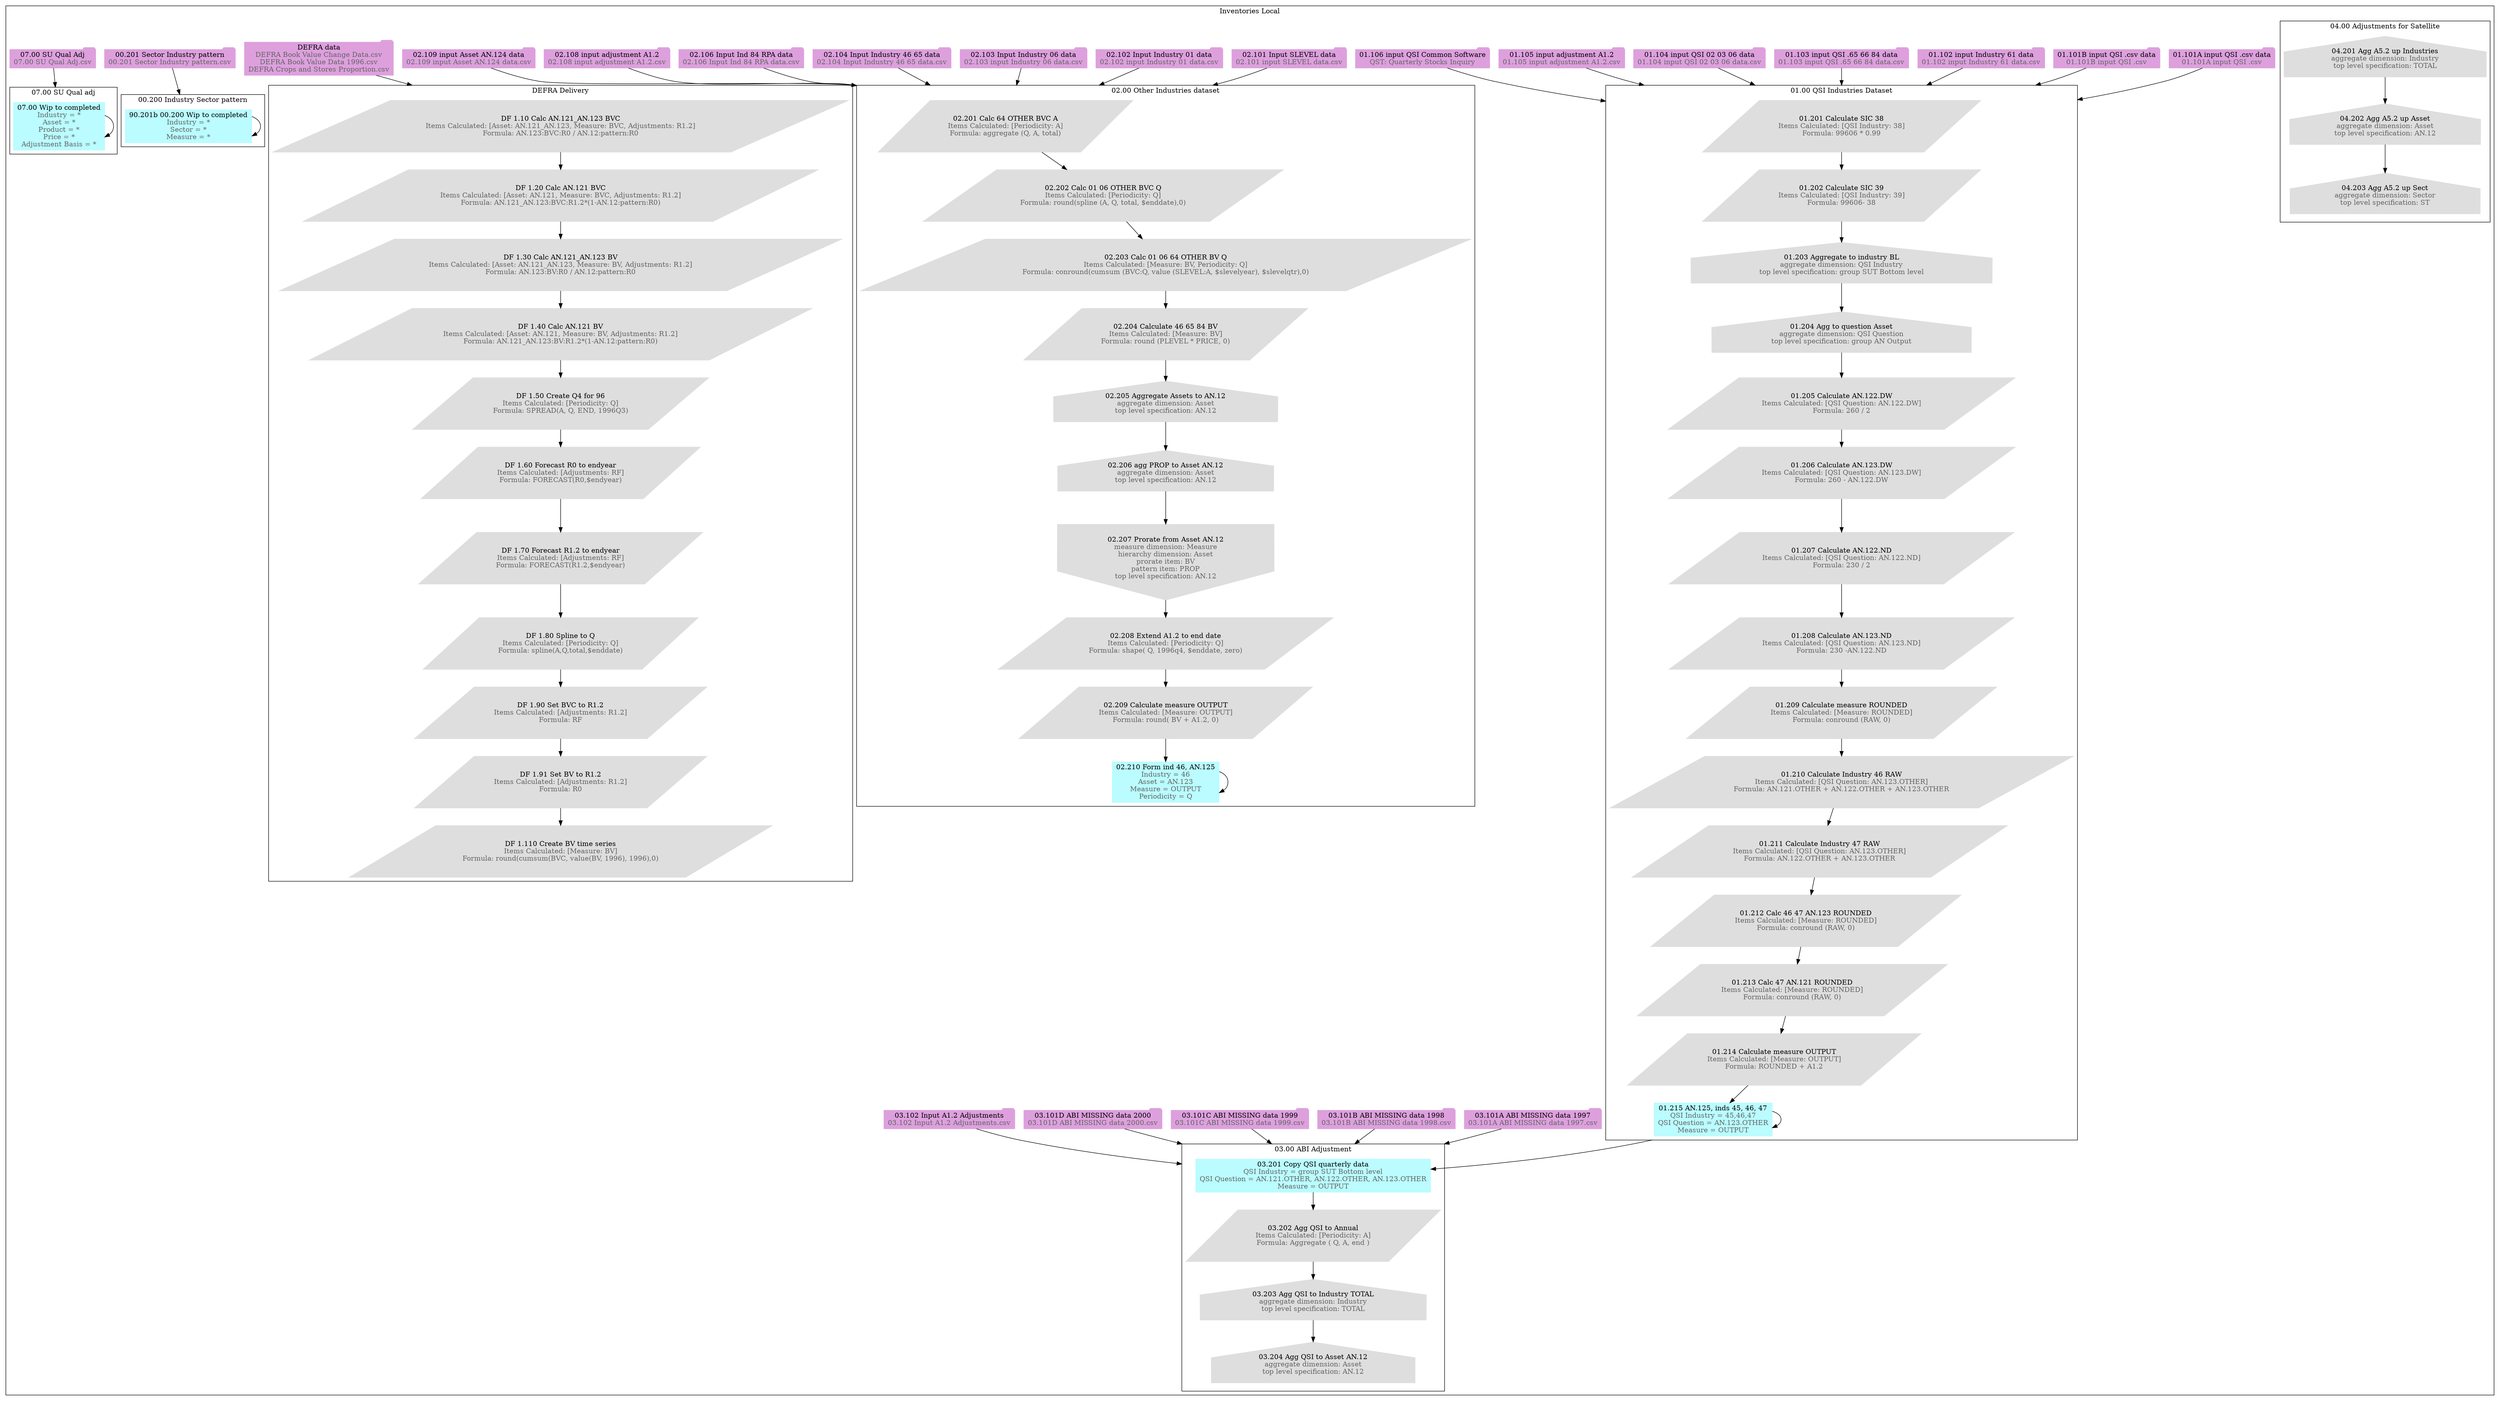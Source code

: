 digraph "Inventories Local" {
	compound=true
	subgraph cluster_8a45983ddd324ffeadcb190e142326ce {
		label="Inventories Local"
		3 [label=<01.101A input QSI .csv data<font color='#636363'><br/>01.101A input QSI .csv</font>> color=plum shape=folder style=filled]
		4 [label=<01.101B input QSI .csv data<font color='#636363'><br/>01.101B input QSI .csv</font>> color=plum shape=folder style=filled]
		5 [label=<01.102 input Industry 61 data<font color='#636363'><br/>01.102 input Industry 61 data.csv</font>> color=plum shape=folder style=filled]
		6 [label=<01.103 input QSI .65 66 84 data<font color='#636363'><br/>01.103 input QSI .65 66 84 data.csv</font>> color=plum shape=folder style=filled]
		7 [label=<01.104 input QSI 02 03 06 data<font color='#636363'><br/>01.104 input QSI 02 03 06 data.csv</font>> color=plum shape=folder style=filled]
		8 [label=<01.105 input adjustment A1.2<font color='#636363'><br/>01.105 input adjustment A1.2.csv</font>> color=plum shape=folder style=filled]
		9 [label=<01.106 input QSI Common Software<font color='#636363'><br/>QST: Quarterly Stocks Inquiry</font>> color=plum shape=folder style=filled]
		29 [label=<02.101 Input SLEVEL data<font color='#636363'><br/>02.101 input SLEVEL data.csv</font>> color=plum shape=folder style=filled]
		30 [label=<02.102 Input Industry 01 data<font color='#636363'><br/>02.102 input Industry 01 data.csv</font>> color=plum shape=folder style=filled]
		31 [label=<02.103 Input Industry 06 data<font color='#636363'><br/>02.103 input Industry 06 data.csv</font>> color=plum shape=folder style=filled]
		32 [label=<02.104 Input Industry 46 65 data<font color='#636363'><br/>02.104 Input Industry 46 65 data.csv</font>> color=plum shape=folder style=filled]
		33 [label=<02.106 Input Ind 84 RPA data<font color='#636363'><br/>02.106 Input Ind 84 RPA data.csv</font>> color=plum shape=folder style=filled]
		34 [label=<02.108 input adjustment A1.2<font color='#636363'><br/>02.108 input adjustment A1.2.csv</font>> color=plum shape=folder style=filled]
		35 [label=<02.109 input Asset AN.124 data<font color='#636363'><br/>02.109 input Asset AN.124 data.csv</font>> color=plum shape=folder style=filled]
		49 [label=<03.101A ABI MISSING data 1997<font color='#636363'><br/>03.101A ABI MISSING data 1997.csv</font>> color=plum shape=folder style=filled]
		50 [label=<03.101B ABI MISSING data 1998<font color='#636363'><br/>03.101B ABI MISSING data 1998.csv</font>> color=plum shape=folder style=filled]
		51 [label=<03.101C ABI MISSING data 1999<font color='#636363'><br/>03.101C ABI MISSING data 1999.csv</font>> color=plum shape=folder style=filled]
		52 [label=<03.101D ABI MISSING data 2000<font color='#636363'><br/>03.101D ABI MISSING data 2000.csv</font>> color=plum shape=folder style=filled]
		53 [label=<03.102 Input A1.2 Adjustments<font color='#636363'><br/>03.102 Input A1.2 Adjustments.csv</font>> color=plum shape=folder style=filled]
		64 [label=<DEFRA data<font color='#636363'><br/>DEFRA Book Value Change Data.csv<br/>DEFRA Book Value Data 1996.csv<br/>DEFRA Crops and Stores Proportion.csv</font>> color=plum shape=folder style=filled]
		77 [label=<00.201 Sector Industry pattern<font color='#636363'><br/>00.201 Sector Industry pattern.csv</font>> color=plum shape=folder style=filled]
		80 [label=<07.00 SU Qual Adj<font color='#636363'><br/>07.00 SU Qual Adj.csv</font>> color=plum shape=folder style=filled]
	}
	subgraph cluster_8a45983ddd324ffeadcb190e142326ce {
		label="Inventories Local"
		subgraph cluster_1f8d166f831443e185de6b24668b5398 {
			label="01.00 QSI Industries Dataset"
			11 [label=<01.201 Calculate SIC 38<font color='#636363'><br/>Items Calculated: [QSI Industry: 38]<br/>Formula: 99606 * 0.99</font>> color="#dedede" shape=parallelogram style=filled]
			12 [label=<01.202 Calculate SIC 39<font color='#636363'><br/>Items Calculated: [QSI Industry: 39]<br/>Formula: 99606- 38</font>> color="#dedede" shape=parallelogram style=filled]
			13 [label=<01.203 Aggregate to industry BL<font color='#636363'><br/>aggregate dimension: QSI Industry<br/>top level specification: group SUT Bottom level</font>> color="#dedede" shape=house style=filled]
			14 [label=<01.204 Agg to question Asset<font color='#636363'><br/>aggregate dimension: QSI Question<br/>top level specification: group AN Output</font>> color="#dedede" shape=house style=filled]
			15 [label=<01.205 Calculate AN.122.DW<font color='#636363'><br/>Items Calculated: [QSI Question: AN.122.DW]<br/>Formula: 260 / 2</font>> color="#dedede" shape=parallelogram style=filled]
			16 [label=<01.206 Calculate AN.123.DW<font color='#636363'><br/>Items Calculated: [QSI Question: AN.123.DW]<br/>Formula: 260 - AN.122.DW</font>> color="#dedede" shape=parallelogram style=filled]
			17 [label=<01.207 Calculate AN.122.ND<font color='#636363'><br/>Items Calculated: [QSI Question: AN.122.ND]<br/>Formula: 230 / 2</font>> color="#dedede" shape=parallelogram style=filled]
			18 [label=<01.208 Calculate AN.123.ND<font color='#636363'><br/>Items Calculated: [QSI Question: AN.123.ND]<br/>Formula: 230 -AN.122.ND</font>> color="#dedede" shape=parallelogram style=filled]
			19 [label=<01.209 Calculate measure ROUNDED<font color='#636363'><br/>Items Calculated: [Measure: ROUNDED]<br/>Formula: conround (RAW, 0)</font>> color="#dedede" shape=parallelogram style=filled]
			20 [label=<01.210 Calculate Industry 46 RAW<font color='#636363'><br/>Items Calculated: [QSI Question: AN.123.OTHER]<br/>Formula: AN.121.OTHER + AN.122.OTHER + AN.123.OTHER</font>> color="#dedede" shape=parallelogram style=filled]
			21 [label=<01.211 Calculate Industry 47 RAW<font color='#636363'><br/>Items Calculated: [QSI Question: AN.123.OTHER]<br/>Formula: AN.122.OTHER + AN.123.OTHER</font>> color="#dedede" shape=parallelogram style=filled]
			22 [label=<01.212 Calc 46 47 AN.123 ROUNDED<font color='#636363'><br/>Items Calculated: [Measure: ROUNDED]<br/>Formula: conround (RAW, 0)</font>> color="#dedede" shape=parallelogram style=filled]
			23 [label=<01.213 Calc 47 AN.121 ROUNDED<font color='#636363'><br/>Items Calculated: [Measure: ROUNDED]<br/>Formula: conround (RAW, 0)</font>> color="#dedede" shape=parallelogram style=filled]
			24 [label=<01.214 Calculate measure OUTPUT<font color='#636363'><br/>Items Calculated: [Measure: OUTPUT]<br/>Formula: ROUNDED + A1.2</font>> color="#dedede" shape=parallelogram style=filled]
			25 [label=<01.215 AN.125, inds 45, 46, 47<font color='#636363'><br/>QSI Industry = 45,46,47<br/>QSI Question = AN.123.OTHER<br/>Measure = OUTPUT</font>> color="#bafcff" shape=box style=filled]
		}
	}
	subgraph cluster_8a45983ddd324ffeadcb190e142326ce {
		label="Inventories Local"
		subgraph cluster_2468cfab5f094cbda82db8de627cda8b {
			label="02.00 Other Industries dataset"
			37 [label=<02.201 Calc 64 OTHER BVC A<font color='#636363'><br/>Items Calculated: [Periodicity: A]<br/>Formula: aggregate (Q, A, total)</font>> color="#dedede" shape=parallelogram style=filled]
			38 [label=<02.202 Calc 01 06 OTHER BVC Q<font color='#636363'><br/>Items Calculated: [Periodicity: Q]<br/>Formula: round(spline (A, Q, total, $enddate),0)</font>> color="#dedede" shape=parallelogram style=filled]
			39 [label=<02.203 Calc 01 06 64 OTHER BV Q<font color='#636363'><br/>Items Calculated: [Measure: BV, Periodicity: Q]<br/>Formula: conround(cumsum (BVC:Q, value (SLEVEL:A, $slevelyear), $slevelqtr),0)</font>> color="#dedede" shape=parallelogram style=filled]
			40 [label=<02.204 Calculate 46 65 84 BV<font color='#636363'><br/>Items Calculated: [Measure: BV]<br/>Formula: round (PLEVEL * PRICE, 0)</font>> color="#dedede" shape=parallelogram style=filled]
			41 [label=<02.205 Aggregate Assets to AN.12<font color='#636363'><br/>aggregate dimension: Asset<br/>top level specification: AN.12</font>> color="#dedede" shape=house style=filled]
			42 [label=<02.206 agg PROP to Asset AN.12<font color='#636363'><br/>aggregate dimension: Asset<br/>top level specification: AN.12</font>> color="#dedede" shape=house style=filled]
			43 [label=<02.207 Prorate from Asset AN.12<font color='#636363'><br/>measure dimension: Measure<br/>hierarchy dimension: Asset<br/>prorate item: BV<br/>pattern item: PROP<br/>top level specification: AN.12</font>> color="#dedede" shape=invhouse style=filled]
			44 [label=<02.208 Extend A1.2 to end date<font color='#636363'><br/>Items Calculated: [Periodicity: Q]<br/>Formula: shape( Q, 1996q4, $enddate, zero)</font>> color="#dedede" shape=parallelogram style=filled]
			45 [label=<02.209 Calculate measure OUTPUT<font color='#636363'><br/>Items Calculated: [Measure: OUTPUT]<br/>Formula: round( BV + A1.2, 0)</font>> color="#dedede" shape=parallelogram style=filled]
			46 [label=<02.210 Form ind 46, AN.125<font color='#636363'><br/>Industry = 46<br/>Asset = AN.123<br/>Measure = OUTPUT<br/>Periodicity = Q</font>> color="#bafcff" shape=box style=filled]
		}
	}
	subgraph cluster_8a45983ddd324ffeadcb190e142326ce {
		label="Inventories Local"
		subgraph cluster_dbdd42be9d09420cb7eb6a85b263e8e0 {
			label="03.00 ABI Adjustment"
			54 [label=<03.201 Copy QSI quarterly data<font color='#636363'><br/>QSI Industry = group SUT Bottom level<br/>QSI Question = AN.121.OTHER, AN.122.OTHER, AN.123.OTHER<br/>Measure = OUTPUT</font>> color="#bafcff" shape=box style=filled]
			55 [label=<03.202 Agg QSI to Annual<font color='#636363'><br/>Items Calculated: [Periodicity: A]<br/>Formula: Aggregate ( Q, A, end )</font>> color="#dedede" shape=parallelogram style=filled]
			56 [label=<03.203 Agg QSI to Industry TOTAL<font color='#636363'><br/>aggregate dimension: Industry<br/>top level specification: TOTAL</font>> color="#dedede" shape=house style=filled]
			57 [label=<03.204 Agg QSI to Asset AN.12<font color='#636363'><br/>aggregate dimension: Asset<br/>top level specification: AN.12</font>> color="#dedede" shape=house style=filled]
		}
	}
	subgraph cluster_8a45983ddd324ffeadcb190e142326ce {
		label="Inventories Local"
		subgraph cluster_fd47f94a4bf44680b4b42b85ed52d658 {
			label="04.00 Adjustments for Satellite"
			60 [label=<04.201 Agg A5.2 up Industries<font color='#636363'><br/>aggregate dimension: Industry<br/>top level specification: TOTAL</font>> color="#dedede" shape=house style=filled]
			61 [label=<04.202 Agg A5.2 up Asset<font color='#636363'><br/>aggregate dimension: Asset<br/>top level specification: AN.12</font>> color="#dedede" shape=house style=filled]
			62 [label=<04.203 Agg A5.2 up Sect<font color='#636363'><br/>aggregate dimension: Sector<br/>top level specification: ST</font>> color="#dedede" shape=house style=filled]
		}
	}
	subgraph cluster_8a45983ddd324ffeadcb190e142326ce {
		label="Inventories Local"
		subgraph cluster_a82bc75090d54166ae6ab3bf2d04a161 {
			label="DEFRA Delivery"
			65 [label=<DF 1.10 Calc AN.121_AN.123 BVC<font color='#636363'><br/>Items Calculated: [Asset: AN.121_AN.123, Measure: BVC, Adjustments: R1.2]<br/>Formula: AN.123:BVC:R0 / AN.12:pattern:R0</font>> color="#dedede" shape=parallelogram style=filled]
			66 [label=<DF 1.20 Calc AN.121 BVC<font color='#636363'><br/>Items Calculated: [Asset: AN.121, Measure: BVC, Adjustments: R1.2]<br/>Formula: AN.121_AN.123:BVC:R1.2*(1-AN.12:pattern:R0)</font>> color="#dedede" shape=parallelogram style=filled]
			67 [label=<DF 1.30 Calc AN.121_AN.123 BV<font color='#636363'><br/>Items Calculated: [Asset: AN.121_AN.123, Measure: BV, Adjustments: R1.2]<br/>Formula: AN.123:BV:R0 / AN.12:pattern:R0</font>> color="#dedede" shape=parallelogram style=filled]
			68 [label=<DF 1.40 Calc AN.121 BV<font color='#636363'><br/>Items Calculated: [Asset: AN.121, Measure: BV, Adjustments: R1.2]<br/>Formula: AN.121_AN.123:BV:R1.2*(1-AN.12:pattern:R0)</font>> color="#dedede" shape=parallelogram style=filled]
			69 [label=<DF 1.50 Create Q4 for 96<font color='#636363'><br/>Items Calculated: [Periodicity: Q]<br/>Formula: SPREAD(A, Q, END, 1996Q3)</font>> color="#dedede" shape=parallelogram style=filled]
			70 [label=<DF 1.60 Forecast R0 to endyear<font color='#636363'><br/>Items Calculated: [Adjustments: RF]<br/>Formula: FORECAST(R0,$endyear)</font>> color="#dedede" shape=parallelogram style=filled]
			71 [label=<DF 1.70 Forecast R1.2 to endyear<font color='#636363'><br/>Items Calculated: [Adjustments: RF]<br/>Formula: FORECAST(R1.2,$endyear)</font>> color="#dedede" shape=parallelogram style=filled]
			72 [label=<DF 1.80 Spline to Q<font color='#636363'><br/>Items Calculated: [Periodicity: Q]<br/>Formula: spline(A,Q,total,$enddate)</font>> color="#dedede" shape=parallelogram style=filled]
			73 [label=<DF 1.90 Set BVC to R1.2<font color='#636363'><br/>Items Calculated: [Adjustments: R1.2]<br/>Formula: RF</font>> color="#dedede" shape=parallelogram style=filled]
			74 [label=<DF 1.91 Set BV to R1.2<font color='#636363'><br/>Items Calculated: [Adjustments: R1.2]<br/>Formula: R0</font>> color="#dedede" shape=parallelogram style=filled]
			75 [label=<DF 1.110 Create BV time series<font color='#636363'><br/>Items Calculated: [Measure: BV]<br/>Formula: round(cumsum(BVC, value(BV, 1996), 1996),0)</font>> color="#dedede" shape=parallelogram style=filled]
		}
	}
	subgraph cluster_8a45983ddd324ffeadcb190e142326ce {
		label="Inventories Local"
		subgraph cluster_4eb093e44d0a467eb9bb6b3fe68b5473 {
			label="00.200 Industry Sector pattern"
			78 [label=<90.201b 00.200 Wip to completed<font color='#636363'><br/>Industry = *<br/>Sector = *<br/>Measure = *</font>> color="#bafcff" shape=box style=filled]
		}
	}
	subgraph cluster_8a45983ddd324ffeadcb190e142326ce {
		label="Inventories Local"
		subgraph cluster_6f29a734c63144b49001abfacd63c386 {
			label="07.00 SU Qual adj"
			81 [label=<07.00 Wip to completed<font color='#636363'><br/>Industry = *<br/>Asset = *<br/>Product = *<br/>Price = *<br/>Adjustment Basis = *</font>> color="#bafcff" shape=box style=filled]
		}
	}
	subgraph cluster_8a45983ddd324ffeadcb190e142326ce {
		label="Inventories Local"
		3 -> 11 [lhead=cluster_1f8d166f831443e185de6b24668b5398 ltail=""]
		4 -> 11 [lhead=cluster_1f8d166f831443e185de6b24668b5398 ltail=""]
		5 -> 11 [lhead=cluster_1f8d166f831443e185de6b24668b5398 ltail=""]
		6 -> 11 [lhead=cluster_1f8d166f831443e185de6b24668b5398 ltail=""]
		7 -> 11 [lhead=cluster_1f8d166f831443e185de6b24668b5398 ltail=""]
		8 -> 11 [lhead=cluster_1f8d166f831443e185de6b24668b5398 ltail=""]
		9 -> 11 [lhead=cluster_1f8d166f831443e185de6b24668b5398 ltail=""]
		29 -> 37 [lhead=cluster_2468cfab5f094cbda82db8de627cda8b ltail=""]
		30 -> 37 [lhead=cluster_2468cfab5f094cbda82db8de627cda8b ltail=""]
		31 -> 37 [lhead=cluster_2468cfab5f094cbda82db8de627cda8b ltail=""]
		32 -> 37 [lhead=cluster_2468cfab5f094cbda82db8de627cda8b ltail=""]
		33 -> 37 [lhead=cluster_2468cfab5f094cbda82db8de627cda8b ltail=""]
		34 -> 37 [lhead=cluster_2468cfab5f094cbda82db8de627cda8b ltail=""]
		35 -> 37 [lhead=cluster_2468cfab5f094cbda82db8de627cda8b ltail=""]
		49 -> 54 [lhead=cluster_dbdd42be9d09420cb7eb6a85b263e8e0 ltail=""]
		50 -> 54 [lhead=cluster_dbdd42be9d09420cb7eb6a85b263e8e0 ltail=""]
		51 -> 54 [lhead=cluster_dbdd42be9d09420cb7eb6a85b263e8e0 ltail=""]
		52 -> 54 [lhead=cluster_dbdd42be9d09420cb7eb6a85b263e8e0 ltail=""]
		53 -> 54 [lhead=cluster_dbdd42be9d09420cb7eb6a85b263e8e0 ltail=""]
		64 -> 65 [lhead=cluster_a82bc75090d54166ae6ab3bf2d04a161 ltail=""]
		77 -> 78 [lhead=cluster_4eb093e44d0a467eb9bb6b3fe68b5473 ltail=""]
		80 -> 81 [lhead=cluster_6f29a734c63144b49001abfacd63c386 ltail=""]
		25 -> 54 [lhead="" ltail=cluster_1f8d166f831443e185de6b24668b5398]
	}
	subgraph cluster_8a45983ddd324ffeadcb190e142326ce {
		label="Inventories Local"
		subgraph cluster_1f8d166f831443e185de6b24668b5398 {
			label="01.00 QSI Industries Dataset"
			11 -> 12 [lhead="" ltail=""]
			12 -> 13 [lhead="" ltail=""]
			13 -> 14 [lhead="" ltail=""]
			14 -> 15 [lhead="" ltail=""]
			15 -> 16 [lhead="" ltail=""]
			16 -> 17 [lhead="" ltail=""]
			17 -> 18 [lhead="" ltail=""]
			18 -> 19 [lhead="" ltail=""]
			19 -> 20 [lhead="" ltail=""]
			20 -> 21 [lhead="" ltail=""]
			21 -> 22 [lhead="" ltail=""]
			22 -> 23 [lhead="" ltail=""]
			23 -> 24 [lhead="" ltail=""]
			24 -> 25 [lhead="" ltail=""]
			25 -> 25 [lhead="" ltail=""]
		}
	}
	subgraph cluster_8a45983ddd324ffeadcb190e142326ce {
		label="Inventories Local"
		subgraph cluster_2468cfab5f094cbda82db8de627cda8b {
			label="02.00 Other Industries dataset"
			37 -> 38 [lhead="" ltail=""]
			38 -> 39 [lhead="" ltail=""]
			39 -> 40 [lhead="" ltail=""]
			40 -> 41 [lhead="" ltail=""]
			41 -> 42 [lhead="" ltail=""]
			42 -> 43 [lhead="" ltail=""]
			43 -> 44 [lhead="" ltail=""]
			44 -> 45 [lhead="" ltail=""]
			45 -> 46 [lhead="" ltail=""]
			46 -> 46 [lhead="" ltail=""]
		}
	}
	subgraph cluster_8a45983ddd324ffeadcb190e142326ce {
		label="Inventories Local"
		subgraph cluster_dbdd42be9d09420cb7eb6a85b263e8e0 {
			label="03.00 ABI Adjustment"
			54 -> 55 [lhead="" ltail=""]
			55 -> 56 [lhead="" ltail=""]
			56 -> 57 [lhead="" ltail=""]
		}
	}
	subgraph cluster_8a45983ddd324ffeadcb190e142326ce {
		label="Inventories Local"
		subgraph cluster_fd47f94a4bf44680b4b42b85ed52d658 {
			label="04.00 Adjustments for Satellite"
			60 -> 61 [lhead="" ltail=""]
			61 -> 62 [lhead="" ltail=""]
		}
	}
	subgraph cluster_8a45983ddd324ffeadcb190e142326ce {
		label="Inventories Local"
		subgraph cluster_a82bc75090d54166ae6ab3bf2d04a161 {
			label="DEFRA Delivery"
			65 -> 66 [lhead="" ltail=""]
			66 -> 67 [lhead="" ltail=""]
			67 -> 68 [lhead="" ltail=""]
			68 -> 69 [lhead="" ltail=""]
			69 -> 70 [lhead="" ltail=""]
			70 -> 71 [lhead="" ltail=""]
			71 -> 72 [lhead="" ltail=""]
			72 -> 73 [lhead="" ltail=""]
			73 -> 74 [lhead="" ltail=""]
			74 -> 75 [lhead="" ltail=""]
		}
	}
	subgraph cluster_8a45983ddd324ffeadcb190e142326ce {
		label="Inventories Local"
		subgraph cluster_4eb093e44d0a467eb9bb6b3fe68b5473 {
			label="00.200 Industry Sector pattern"
			78 -> 78 [lhead="" ltail=""]
		}
	}
	subgraph cluster_8a45983ddd324ffeadcb190e142326ce {
		label="Inventories Local"
		subgraph cluster_6f29a734c63144b49001abfacd63c386 {
			label="07.00 SU Qual adj"
			81 -> 81 [lhead="" ltail=""]
		}
	}
}
